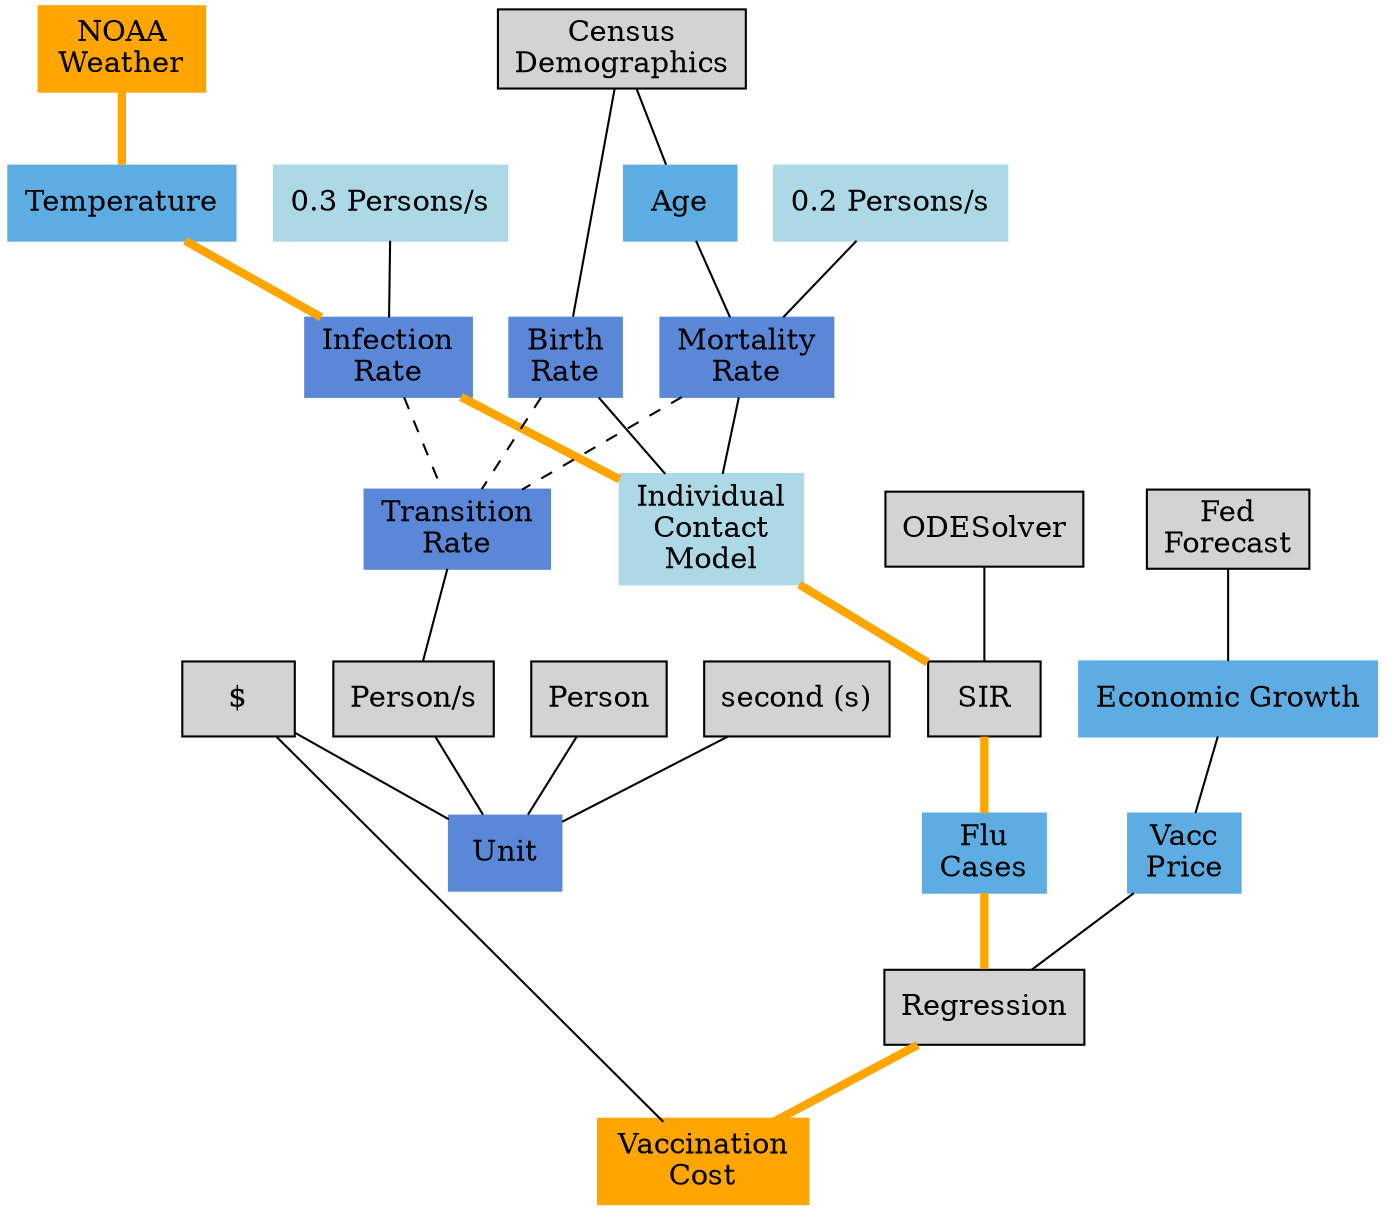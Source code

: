 digraph G {
  splines=false
  #fontsize=10
  #edge[weight=.2]
  #ratio=0.25
  #scale="10:1"
  #size=5,2
  pack="true"
  #rankdir="LR"
  edge [dir="none"]
  node [shape="record", style="filled"]
  ind -> epi [color=orange,penwidth=4.0]
  inf-> ind [color=orange,penwidth=4.0]
  thirty -> inf
  twenty -> mort
  mort -> ind
  mort -> rate [style="dashed"]
  inf -> rate [style="dashed"]
  birth -> rate [style="dashed"]
  birth -> ind

  rate -> personper
  person   -> unit
  personper-> unit
  second   -> unit
  dollars -> unit

  fed     [label="Fed\nForecast"]
  demo    [label="Census\nDemographics"]
  weather [label="NOAA\nWeather", color=orange,penwidth=4.0]
  cost    [label="Vaccination\nCost", color=orange,penwidth=4.0]


  epi [label="SIR", pos="1,1"]
  ode [label="ODESolver"]

  rate [label="{Transition\nRate}", color="#5a87d7"]
  unit [label="Unit", color="#5a87d7"]
  personper [label="Person/s", color=""]
  person [label="Person", color=""]
  second [label="second (s)", color=""]
  inf [label="Infection\nRate", color="#5a87d7"]
  mort [label="Mortality\nRate", color="#5a87d7"]
  node [color="lightblue"]
  ind [label="Individual\nContact\nModel",color="lightblue", pos="0,1"]
  birth [label="Birth\nRate",color="#5a87d7"]
  twenty [label="0.2 Persons/s", color="lightblue"]
  thirty [label="0.3 Persons/s", color="lightblue"]

  temp [label="Temperature", color="#5DADE2"]
  age  [label="Age", color="#5DADE2"]
  dGDP [label="Economic Growth", color="#5DADE2"]
  cases [label="Flu\nCases", color="#5DADE2"]
  prices [label="Vacc\nPrice", color="#5DADE2"]
  dollars [label="$"]

  temp -> inf [color=orange,penwidth=4.0]
  age -> mort
  demo -> birth
  dGDP -> prices
  epi -> cases  [color=orange,penwidth=4.0]
  prices -> regres
  cases  -> regres [color=orange,penwidth=4.0]

  weather -> temp [color=orange,penwidth=4.0]
  demo-> age
  fed -> dGDP

  ode -> epi
  regres -> cost [color=orange,penwidth=4.0]
  dollars -> cost
  regres [label="Regression",color=""]
}
